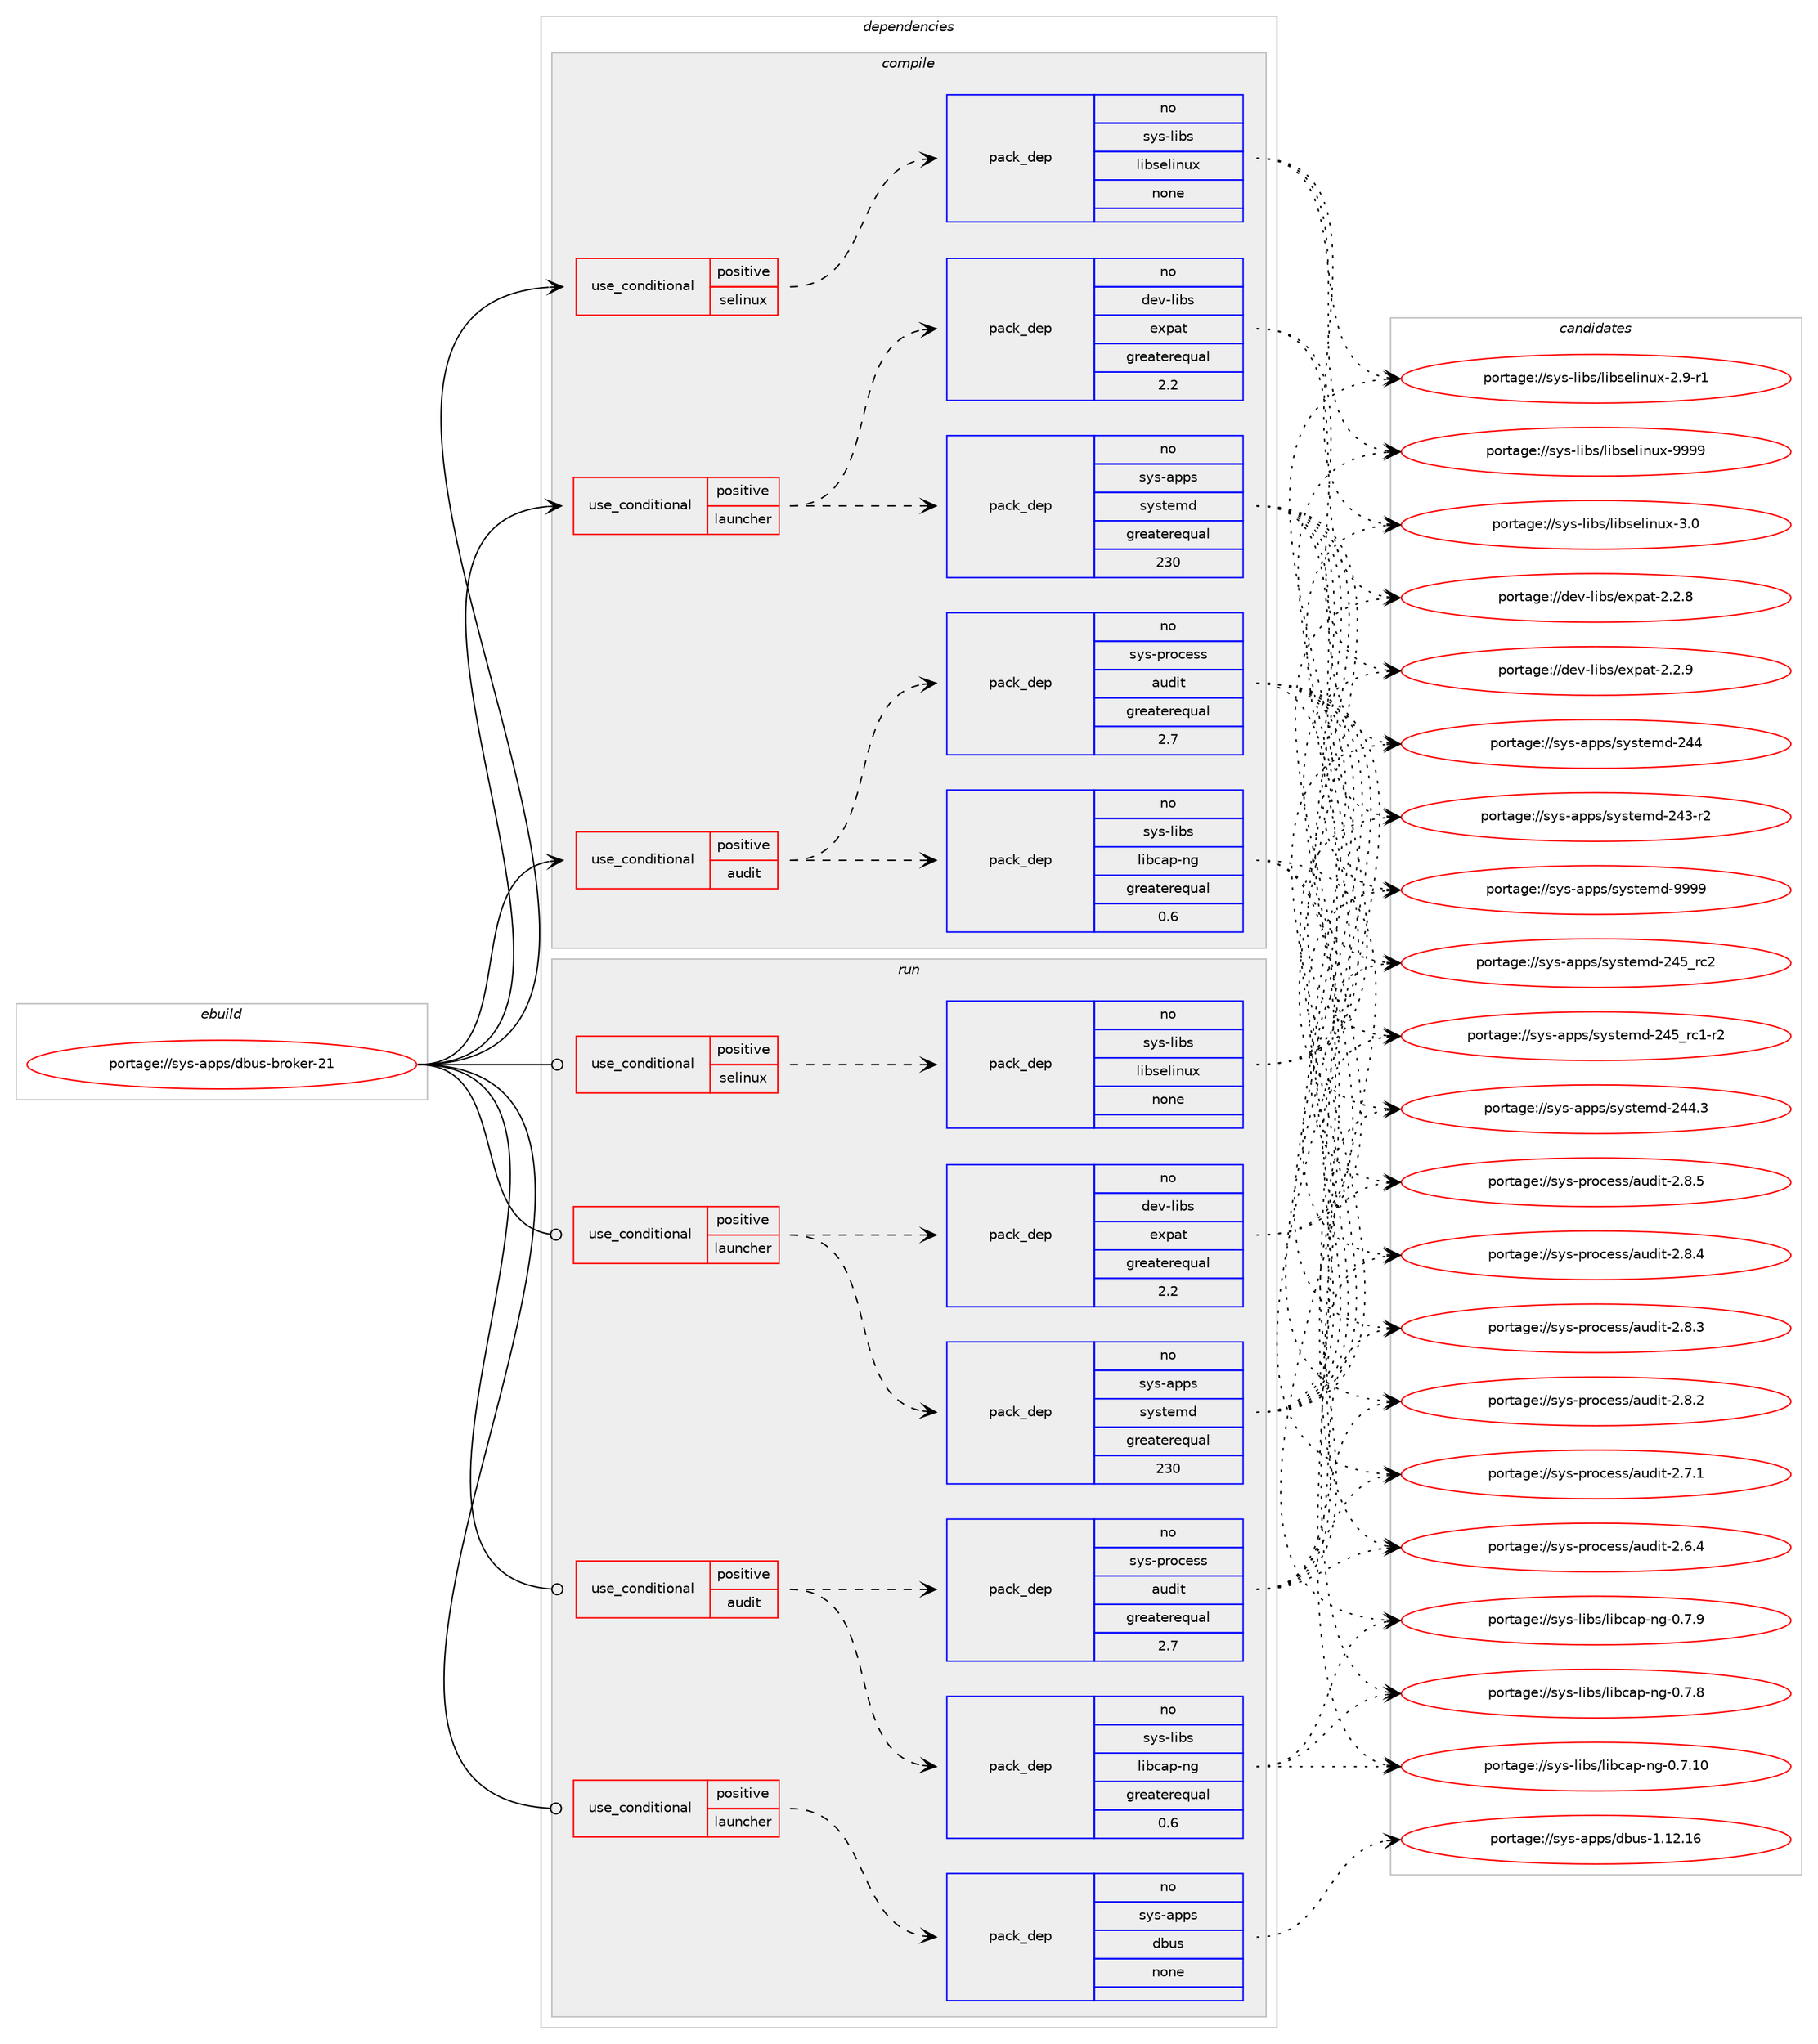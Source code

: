 digraph prolog {

# *************
# Graph options
# *************

newrank=true;
concentrate=true;
compound=true;
graph [rankdir=LR,fontname=Helvetica,fontsize=10,ranksep=1.5];#, ranksep=2.5, nodesep=0.2];
edge  [arrowhead=vee];
node  [fontname=Helvetica,fontsize=10];

# **********
# The ebuild
# **********

subgraph cluster_leftcol {
color=gray;
rank=same;
label=<<i>ebuild</i>>;
id [label="portage://sys-apps/dbus-broker-21", color=red, width=4, href="../sys-apps/dbus-broker-21.svg"];
}

# ****************
# The dependencies
# ****************

subgraph cluster_midcol {
color=gray;
label=<<i>dependencies</i>>;
subgraph cluster_compile {
fillcolor="#eeeeee";
style=filled;
label=<<i>compile</i>>;
subgraph cond8732 {
dependency40912 [label=<<TABLE BORDER="0" CELLBORDER="1" CELLSPACING="0" CELLPADDING="4"><TR><TD ROWSPAN="3" CELLPADDING="10">use_conditional</TD></TR><TR><TD>positive</TD></TR><TR><TD>audit</TD></TR></TABLE>>, shape=none, color=red];
subgraph pack31235 {
dependency40913 [label=<<TABLE BORDER="0" CELLBORDER="1" CELLSPACING="0" CELLPADDING="4" WIDTH="220"><TR><TD ROWSPAN="6" CELLPADDING="30">pack_dep</TD></TR><TR><TD WIDTH="110">no</TD></TR><TR><TD>sys-process</TD></TR><TR><TD>audit</TD></TR><TR><TD>greaterequal</TD></TR><TR><TD>2.7</TD></TR></TABLE>>, shape=none, color=blue];
}
dependency40912:e -> dependency40913:w [weight=20,style="dashed",arrowhead="vee"];
subgraph pack31236 {
dependency40914 [label=<<TABLE BORDER="0" CELLBORDER="1" CELLSPACING="0" CELLPADDING="4" WIDTH="220"><TR><TD ROWSPAN="6" CELLPADDING="30">pack_dep</TD></TR><TR><TD WIDTH="110">no</TD></TR><TR><TD>sys-libs</TD></TR><TR><TD>libcap-ng</TD></TR><TR><TD>greaterequal</TD></TR><TR><TD>0.6</TD></TR></TABLE>>, shape=none, color=blue];
}
dependency40912:e -> dependency40914:w [weight=20,style="dashed",arrowhead="vee"];
}
id:e -> dependency40912:w [weight=20,style="solid",arrowhead="vee"];
subgraph cond8733 {
dependency40915 [label=<<TABLE BORDER="0" CELLBORDER="1" CELLSPACING="0" CELLPADDING="4"><TR><TD ROWSPAN="3" CELLPADDING="10">use_conditional</TD></TR><TR><TD>positive</TD></TR><TR><TD>launcher</TD></TR></TABLE>>, shape=none, color=red];
subgraph pack31237 {
dependency40916 [label=<<TABLE BORDER="0" CELLBORDER="1" CELLSPACING="0" CELLPADDING="4" WIDTH="220"><TR><TD ROWSPAN="6" CELLPADDING="30">pack_dep</TD></TR><TR><TD WIDTH="110">no</TD></TR><TR><TD>dev-libs</TD></TR><TR><TD>expat</TD></TR><TR><TD>greaterequal</TD></TR><TR><TD>2.2</TD></TR></TABLE>>, shape=none, color=blue];
}
dependency40915:e -> dependency40916:w [weight=20,style="dashed",arrowhead="vee"];
subgraph pack31238 {
dependency40917 [label=<<TABLE BORDER="0" CELLBORDER="1" CELLSPACING="0" CELLPADDING="4" WIDTH="220"><TR><TD ROWSPAN="6" CELLPADDING="30">pack_dep</TD></TR><TR><TD WIDTH="110">no</TD></TR><TR><TD>sys-apps</TD></TR><TR><TD>systemd</TD></TR><TR><TD>greaterequal</TD></TR><TR><TD>230</TD></TR></TABLE>>, shape=none, color=blue];
}
dependency40915:e -> dependency40917:w [weight=20,style="dashed",arrowhead="vee"];
}
id:e -> dependency40915:w [weight=20,style="solid",arrowhead="vee"];
subgraph cond8734 {
dependency40918 [label=<<TABLE BORDER="0" CELLBORDER="1" CELLSPACING="0" CELLPADDING="4"><TR><TD ROWSPAN="3" CELLPADDING="10">use_conditional</TD></TR><TR><TD>positive</TD></TR><TR><TD>selinux</TD></TR></TABLE>>, shape=none, color=red];
subgraph pack31239 {
dependency40919 [label=<<TABLE BORDER="0" CELLBORDER="1" CELLSPACING="0" CELLPADDING="4" WIDTH="220"><TR><TD ROWSPAN="6" CELLPADDING="30">pack_dep</TD></TR><TR><TD WIDTH="110">no</TD></TR><TR><TD>sys-libs</TD></TR><TR><TD>libselinux</TD></TR><TR><TD>none</TD></TR><TR><TD></TD></TR></TABLE>>, shape=none, color=blue];
}
dependency40918:e -> dependency40919:w [weight=20,style="dashed",arrowhead="vee"];
}
id:e -> dependency40918:w [weight=20,style="solid",arrowhead="vee"];
}
subgraph cluster_compileandrun {
fillcolor="#eeeeee";
style=filled;
label=<<i>compile and run</i>>;
}
subgraph cluster_run {
fillcolor="#eeeeee";
style=filled;
label=<<i>run</i>>;
subgraph cond8735 {
dependency40920 [label=<<TABLE BORDER="0" CELLBORDER="1" CELLSPACING="0" CELLPADDING="4"><TR><TD ROWSPAN="3" CELLPADDING="10">use_conditional</TD></TR><TR><TD>positive</TD></TR><TR><TD>audit</TD></TR></TABLE>>, shape=none, color=red];
subgraph pack31240 {
dependency40921 [label=<<TABLE BORDER="0" CELLBORDER="1" CELLSPACING="0" CELLPADDING="4" WIDTH="220"><TR><TD ROWSPAN="6" CELLPADDING="30">pack_dep</TD></TR><TR><TD WIDTH="110">no</TD></TR><TR><TD>sys-process</TD></TR><TR><TD>audit</TD></TR><TR><TD>greaterequal</TD></TR><TR><TD>2.7</TD></TR></TABLE>>, shape=none, color=blue];
}
dependency40920:e -> dependency40921:w [weight=20,style="dashed",arrowhead="vee"];
subgraph pack31241 {
dependency40922 [label=<<TABLE BORDER="0" CELLBORDER="1" CELLSPACING="0" CELLPADDING="4" WIDTH="220"><TR><TD ROWSPAN="6" CELLPADDING="30">pack_dep</TD></TR><TR><TD WIDTH="110">no</TD></TR><TR><TD>sys-libs</TD></TR><TR><TD>libcap-ng</TD></TR><TR><TD>greaterequal</TD></TR><TR><TD>0.6</TD></TR></TABLE>>, shape=none, color=blue];
}
dependency40920:e -> dependency40922:w [weight=20,style="dashed",arrowhead="vee"];
}
id:e -> dependency40920:w [weight=20,style="solid",arrowhead="odot"];
subgraph cond8736 {
dependency40923 [label=<<TABLE BORDER="0" CELLBORDER="1" CELLSPACING="0" CELLPADDING="4"><TR><TD ROWSPAN="3" CELLPADDING="10">use_conditional</TD></TR><TR><TD>positive</TD></TR><TR><TD>launcher</TD></TR></TABLE>>, shape=none, color=red];
subgraph pack31242 {
dependency40924 [label=<<TABLE BORDER="0" CELLBORDER="1" CELLSPACING="0" CELLPADDING="4" WIDTH="220"><TR><TD ROWSPAN="6" CELLPADDING="30">pack_dep</TD></TR><TR><TD WIDTH="110">no</TD></TR><TR><TD>dev-libs</TD></TR><TR><TD>expat</TD></TR><TR><TD>greaterequal</TD></TR><TR><TD>2.2</TD></TR></TABLE>>, shape=none, color=blue];
}
dependency40923:e -> dependency40924:w [weight=20,style="dashed",arrowhead="vee"];
subgraph pack31243 {
dependency40925 [label=<<TABLE BORDER="0" CELLBORDER="1" CELLSPACING="0" CELLPADDING="4" WIDTH="220"><TR><TD ROWSPAN="6" CELLPADDING="30">pack_dep</TD></TR><TR><TD WIDTH="110">no</TD></TR><TR><TD>sys-apps</TD></TR><TR><TD>systemd</TD></TR><TR><TD>greaterequal</TD></TR><TR><TD>230</TD></TR></TABLE>>, shape=none, color=blue];
}
dependency40923:e -> dependency40925:w [weight=20,style="dashed",arrowhead="vee"];
}
id:e -> dependency40923:w [weight=20,style="solid",arrowhead="odot"];
subgraph cond8737 {
dependency40926 [label=<<TABLE BORDER="0" CELLBORDER="1" CELLSPACING="0" CELLPADDING="4"><TR><TD ROWSPAN="3" CELLPADDING="10">use_conditional</TD></TR><TR><TD>positive</TD></TR><TR><TD>launcher</TD></TR></TABLE>>, shape=none, color=red];
subgraph pack31244 {
dependency40927 [label=<<TABLE BORDER="0" CELLBORDER="1" CELLSPACING="0" CELLPADDING="4" WIDTH="220"><TR><TD ROWSPAN="6" CELLPADDING="30">pack_dep</TD></TR><TR><TD WIDTH="110">no</TD></TR><TR><TD>sys-apps</TD></TR><TR><TD>dbus</TD></TR><TR><TD>none</TD></TR><TR><TD></TD></TR></TABLE>>, shape=none, color=blue];
}
dependency40926:e -> dependency40927:w [weight=20,style="dashed",arrowhead="vee"];
}
id:e -> dependency40926:w [weight=20,style="solid",arrowhead="odot"];
subgraph cond8738 {
dependency40928 [label=<<TABLE BORDER="0" CELLBORDER="1" CELLSPACING="0" CELLPADDING="4"><TR><TD ROWSPAN="3" CELLPADDING="10">use_conditional</TD></TR><TR><TD>positive</TD></TR><TR><TD>selinux</TD></TR></TABLE>>, shape=none, color=red];
subgraph pack31245 {
dependency40929 [label=<<TABLE BORDER="0" CELLBORDER="1" CELLSPACING="0" CELLPADDING="4" WIDTH="220"><TR><TD ROWSPAN="6" CELLPADDING="30">pack_dep</TD></TR><TR><TD WIDTH="110">no</TD></TR><TR><TD>sys-libs</TD></TR><TR><TD>libselinux</TD></TR><TR><TD>none</TD></TR><TR><TD></TD></TR></TABLE>>, shape=none, color=blue];
}
dependency40928:e -> dependency40929:w [weight=20,style="dashed",arrowhead="vee"];
}
id:e -> dependency40928:w [weight=20,style="solid",arrowhead="odot"];
}
}

# **************
# The candidates
# **************

subgraph cluster_choices {
rank=same;
color=gray;
label=<<i>candidates</i>>;

subgraph choice31235 {
color=black;
nodesep=1;
choice11512111545112114111991011151154797117100105116455046564653 [label="portage://sys-process/audit-2.8.5", color=red, width=4,href="../sys-process/audit-2.8.5.svg"];
choice11512111545112114111991011151154797117100105116455046564652 [label="portage://sys-process/audit-2.8.4", color=red, width=4,href="../sys-process/audit-2.8.4.svg"];
choice11512111545112114111991011151154797117100105116455046564651 [label="portage://sys-process/audit-2.8.3", color=red, width=4,href="../sys-process/audit-2.8.3.svg"];
choice11512111545112114111991011151154797117100105116455046564650 [label="portage://sys-process/audit-2.8.2", color=red, width=4,href="../sys-process/audit-2.8.2.svg"];
choice11512111545112114111991011151154797117100105116455046554649 [label="portage://sys-process/audit-2.7.1", color=red, width=4,href="../sys-process/audit-2.7.1.svg"];
choice11512111545112114111991011151154797117100105116455046544652 [label="portage://sys-process/audit-2.6.4", color=red, width=4,href="../sys-process/audit-2.6.4.svg"];
dependency40913:e -> choice11512111545112114111991011151154797117100105116455046564653:w [style=dotted,weight="100"];
dependency40913:e -> choice11512111545112114111991011151154797117100105116455046564652:w [style=dotted,weight="100"];
dependency40913:e -> choice11512111545112114111991011151154797117100105116455046564651:w [style=dotted,weight="100"];
dependency40913:e -> choice11512111545112114111991011151154797117100105116455046564650:w [style=dotted,weight="100"];
dependency40913:e -> choice11512111545112114111991011151154797117100105116455046554649:w [style=dotted,weight="100"];
dependency40913:e -> choice11512111545112114111991011151154797117100105116455046544652:w [style=dotted,weight="100"];
}
subgraph choice31236 {
color=black;
nodesep=1;
choice11512111545108105981154710810598999711245110103454846554657 [label="portage://sys-libs/libcap-ng-0.7.9", color=red, width=4,href="../sys-libs/libcap-ng-0.7.9.svg"];
choice11512111545108105981154710810598999711245110103454846554656 [label="portage://sys-libs/libcap-ng-0.7.8", color=red, width=4,href="../sys-libs/libcap-ng-0.7.8.svg"];
choice1151211154510810598115471081059899971124511010345484655464948 [label="portage://sys-libs/libcap-ng-0.7.10", color=red, width=4,href="../sys-libs/libcap-ng-0.7.10.svg"];
dependency40914:e -> choice11512111545108105981154710810598999711245110103454846554657:w [style=dotted,weight="100"];
dependency40914:e -> choice11512111545108105981154710810598999711245110103454846554656:w [style=dotted,weight="100"];
dependency40914:e -> choice1151211154510810598115471081059899971124511010345484655464948:w [style=dotted,weight="100"];
}
subgraph choice31237 {
color=black;
nodesep=1;
choice10010111845108105981154710112011297116455046504657 [label="portage://dev-libs/expat-2.2.9", color=red, width=4,href="../dev-libs/expat-2.2.9.svg"];
choice10010111845108105981154710112011297116455046504656 [label="portage://dev-libs/expat-2.2.8", color=red, width=4,href="../dev-libs/expat-2.2.8.svg"];
dependency40916:e -> choice10010111845108105981154710112011297116455046504657:w [style=dotted,weight="100"];
dependency40916:e -> choice10010111845108105981154710112011297116455046504656:w [style=dotted,weight="100"];
}
subgraph choice31238 {
color=black;
nodesep=1;
choice1151211154597112112115471151211151161011091004557575757 [label="portage://sys-apps/systemd-9999", color=red, width=4,href="../sys-apps/systemd-9999.svg"];
choice11512111545971121121154711512111511610110910045505253951149950 [label="portage://sys-apps/systemd-245_rc2", color=red, width=4,href="../sys-apps/systemd-245_rc2.svg"];
choice115121115459711211211547115121115116101109100455052539511499494511450 [label="portage://sys-apps/systemd-245_rc1-r2", color=red, width=4,href="../sys-apps/systemd-245_rc1-r2.svg"];
choice115121115459711211211547115121115116101109100455052524651 [label="portage://sys-apps/systemd-244.3", color=red, width=4,href="../sys-apps/systemd-244.3.svg"];
choice11512111545971121121154711512111511610110910045505252 [label="portage://sys-apps/systemd-244", color=red, width=4,href="../sys-apps/systemd-244.svg"];
choice115121115459711211211547115121115116101109100455052514511450 [label="portage://sys-apps/systemd-243-r2", color=red, width=4,href="../sys-apps/systemd-243-r2.svg"];
dependency40917:e -> choice1151211154597112112115471151211151161011091004557575757:w [style=dotted,weight="100"];
dependency40917:e -> choice11512111545971121121154711512111511610110910045505253951149950:w [style=dotted,weight="100"];
dependency40917:e -> choice115121115459711211211547115121115116101109100455052539511499494511450:w [style=dotted,weight="100"];
dependency40917:e -> choice115121115459711211211547115121115116101109100455052524651:w [style=dotted,weight="100"];
dependency40917:e -> choice11512111545971121121154711512111511610110910045505252:w [style=dotted,weight="100"];
dependency40917:e -> choice115121115459711211211547115121115116101109100455052514511450:w [style=dotted,weight="100"];
}
subgraph choice31239 {
color=black;
nodesep=1;
choice115121115451081059811547108105981151011081051101171204557575757 [label="portage://sys-libs/libselinux-9999", color=red, width=4,href="../sys-libs/libselinux-9999.svg"];
choice1151211154510810598115471081059811510110810511011712045514648 [label="portage://sys-libs/libselinux-3.0", color=red, width=4,href="../sys-libs/libselinux-3.0.svg"];
choice11512111545108105981154710810598115101108105110117120455046574511449 [label="portage://sys-libs/libselinux-2.9-r1", color=red, width=4,href="../sys-libs/libselinux-2.9-r1.svg"];
dependency40919:e -> choice115121115451081059811547108105981151011081051101171204557575757:w [style=dotted,weight="100"];
dependency40919:e -> choice1151211154510810598115471081059811510110810511011712045514648:w [style=dotted,weight="100"];
dependency40919:e -> choice11512111545108105981154710810598115101108105110117120455046574511449:w [style=dotted,weight="100"];
}
subgraph choice31240 {
color=black;
nodesep=1;
choice11512111545112114111991011151154797117100105116455046564653 [label="portage://sys-process/audit-2.8.5", color=red, width=4,href="../sys-process/audit-2.8.5.svg"];
choice11512111545112114111991011151154797117100105116455046564652 [label="portage://sys-process/audit-2.8.4", color=red, width=4,href="../sys-process/audit-2.8.4.svg"];
choice11512111545112114111991011151154797117100105116455046564651 [label="portage://sys-process/audit-2.8.3", color=red, width=4,href="../sys-process/audit-2.8.3.svg"];
choice11512111545112114111991011151154797117100105116455046564650 [label="portage://sys-process/audit-2.8.2", color=red, width=4,href="../sys-process/audit-2.8.2.svg"];
choice11512111545112114111991011151154797117100105116455046554649 [label="portage://sys-process/audit-2.7.1", color=red, width=4,href="../sys-process/audit-2.7.1.svg"];
choice11512111545112114111991011151154797117100105116455046544652 [label="portage://sys-process/audit-2.6.4", color=red, width=4,href="../sys-process/audit-2.6.4.svg"];
dependency40921:e -> choice11512111545112114111991011151154797117100105116455046564653:w [style=dotted,weight="100"];
dependency40921:e -> choice11512111545112114111991011151154797117100105116455046564652:w [style=dotted,weight="100"];
dependency40921:e -> choice11512111545112114111991011151154797117100105116455046564651:w [style=dotted,weight="100"];
dependency40921:e -> choice11512111545112114111991011151154797117100105116455046564650:w [style=dotted,weight="100"];
dependency40921:e -> choice11512111545112114111991011151154797117100105116455046554649:w [style=dotted,weight="100"];
dependency40921:e -> choice11512111545112114111991011151154797117100105116455046544652:w [style=dotted,weight="100"];
}
subgraph choice31241 {
color=black;
nodesep=1;
choice11512111545108105981154710810598999711245110103454846554657 [label="portage://sys-libs/libcap-ng-0.7.9", color=red, width=4,href="../sys-libs/libcap-ng-0.7.9.svg"];
choice11512111545108105981154710810598999711245110103454846554656 [label="portage://sys-libs/libcap-ng-0.7.8", color=red, width=4,href="../sys-libs/libcap-ng-0.7.8.svg"];
choice1151211154510810598115471081059899971124511010345484655464948 [label="portage://sys-libs/libcap-ng-0.7.10", color=red, width=4,href="../sys-libs/libcap-ng-0.7.10.svg"];
dependency40922:e -> choice11512111545108105981154710810598999711245110103454846554657:w [style=dotted,weight="100"];
dependency40922:e -> choice11512111545108105981154710810598999711245110103454846554656:w [style=dotted,weight="100"];
dependency40922:e -> choice1151211154510810598115471081059899971124511010345484655464948:w [style=dotted,weight="100"];
}
subgraph choice31242 {
color=black;
nodesep=1;
choice10010111845108105981154710112011297116455046504657 [label="portage://dev-libs/expat-2.2.9", color=red, width=4,href="../dev-libs/expat-2.2.9.svg"];
choice10010111845108105981154710112011297116455046504656 [label="portage://dev-libs/expat-2.2.8", color=red, width=4,href="../dev-libs/expat-2.2.8.svg"];
dependency40924:e -> choice10010111845108105981154710112011297116455046504657:w [style=dotted,weight="100"];
dependency40924:e -> choice10010111845108105981154710112011297116455046504656:w [style=dotted,weight="100"];
}
subgraph choice31243 {
color=black;
nodesep=1;
choice1151211154597112112115471151211151161011091004557575757 [label="portage://sys-apps/systemd-9999", color=red, width=4,href="../sys-apps/systemd-9999.svg"];
choice11512111545971121121154711512111511610110910045505253951149950 [label="portage://sys-apps/systemd-245_rc2", color=red, width=4,href="../sys-apps/systemd-245_rc2.svg"];
choice115121115459711211211547115121115116101109100455052539511499494511450 [label="portage://sys-apps/systemd-245_rc1-r2", color=red, width=4,href="../sys-apps/systemd-245_rc1-r2.svg"];
choice115121115459711211211547115121115116101109100455052524651 [label="portage://sys-apps/systemd-244.3", color=red, width=4,href="../sys-apps/systemd-244.3.svg"];
choice11512111545971121121154711512111511610110910045505252 [label="portage://sys-apps/systemd-244", color=red, width=4,href="../sys-apps/systemd-244.svg"];
choice115121115459711211211547115121115116101109100455052514511450 [label="portage://sys-apps/systemd-243-r2", color=red, width=4,href="../sys-apps/systemd-243-r2.svg"];
dependency40925:e -> choice1151211154597112112115471151211151161011091004557575757:w [style=dotted,weight="100"];
dependency40925:e -> choice11512111545971121121154711512111511610110910045505253951149950:w [style=dotted,weight="100"];
dependency40925:e -> choice115121115459711211211547115121115116101109100455052539511499494511450:w [style=dotted,weight="100"];
dependency40925:e -> choice115121115459711211211547115121115116101109100455052524651:w [style=dotted,weight="100"];
dependency40925:e -> choice11512111545971121121154711512111511610110910045505252:w [style=dotted,weight="100"];
dependency40925:e -> choice115121115459711211211547115121115116101109100455052514511450:w [style=dotted,weight="100"];
}
subgraph choice31244 {
color=black;
nodesep=1;
choice115121115459711211211547100981171154549464950464954 [label="portage://sys-apps/dbus-1.12.16", color=red, width=4,href="../sys-apps/dbus-1.12.16.svg"];
dependency40927:e -> choice115121115459711211211547100981171154549464950464954:w [style=dotted,weight="100"];
}
subgraph choice31245 {
color=black;
nodesep=1;
choice115121115451081059811547108105981151011081051101171204557575757 [label="portage://sys-libs/libselinux-9999", color=red, width=4,href="../sys-libs/libselinux-9999.svg"];
choice1151211154510810598115471081059811510110810511011712045514648 [label="portage://sys-libs/libselinux-3.0", color=red, width=4,href="../sys-libs/libselinux-3.0.svg"];
choice11512111545108105981154710810598115101108105110117120455046574511449 [label="portage://sys-libs/libselinux-2.9-r1", color=red, width=4,href="../sys-libs/libselinux-2.9-r1.svg"];
dependency40929:e -> choice115121115451081059811547108105981151011081051101171204557575757:w [style=dotted,weight="100"];
dependency40929:e -> choice1151211154510810598115471081059811510110810511011712045514648:w [style=dotted,weight="100"];
dependency40929:e -> choice11512111545108105981154710810598115101108105110117120455046574511449:w [style=dotted,weight="100"];
}
}

}
